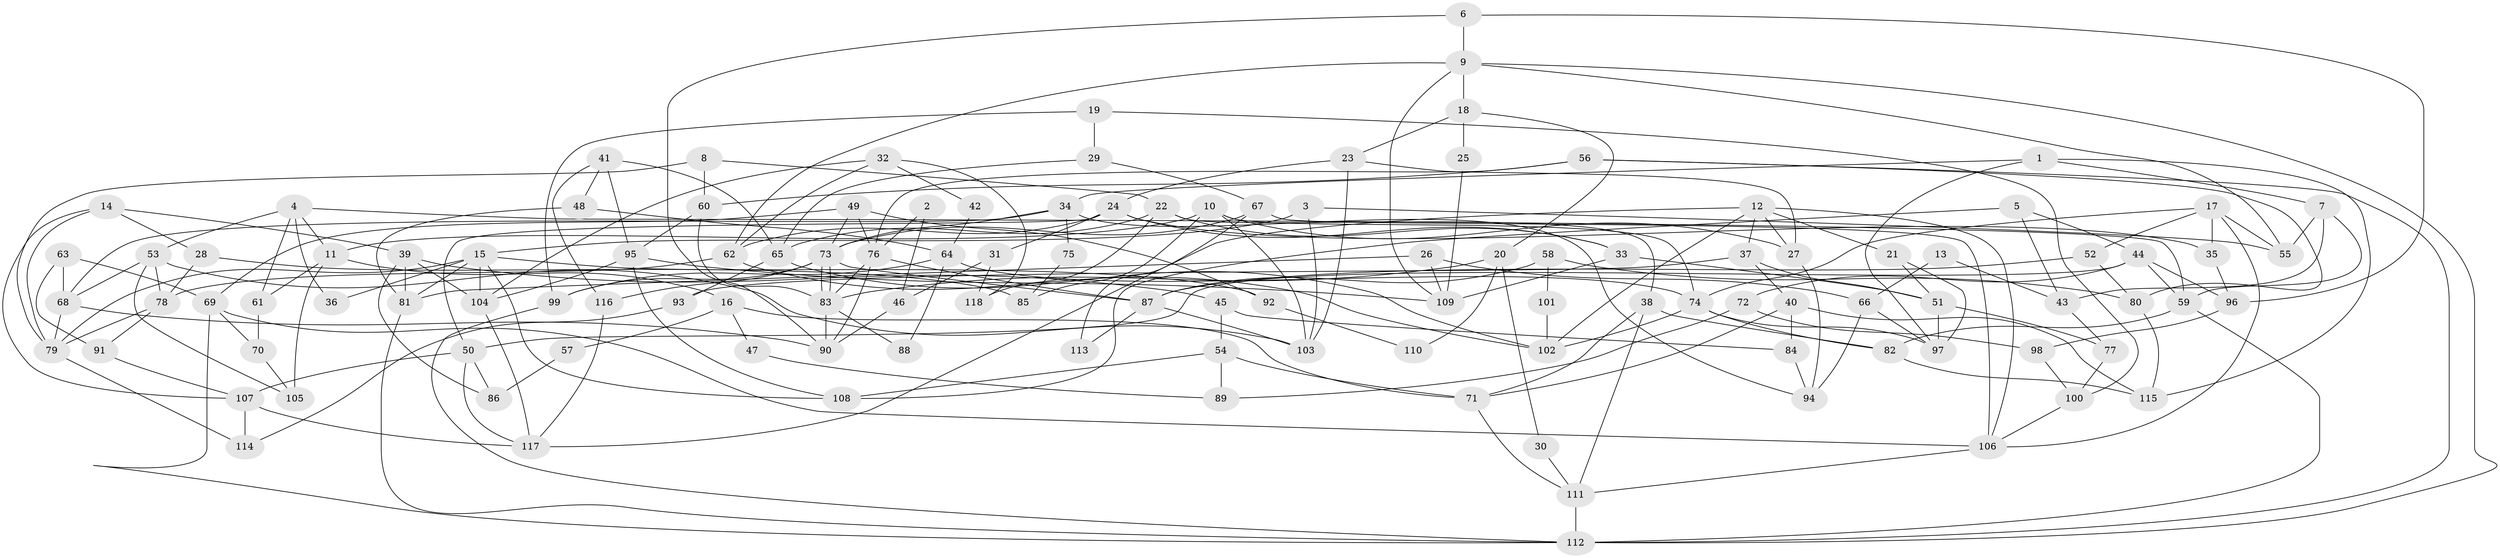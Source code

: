 // coarse degree distribution, {4: 0.2236842105263158, 3: 0.2631578947368421, 8: 0.09210526315789473, 5: 0.13157894736842105, 6: 0.07894736842105263, 7: 0.11842105263157894, 9: 0.02631578947368421, 2: 0.039473684210526314, 10: 0.013157894736842105, 11: 0.013157894736842105}
// Generated by graph-tools (version 1.1) at 2025/41/03/06/25 10:41:52]
// undirected, 118 vertices, 236 edges
graph export_dot {
graph [start="1"]
  node [color=gray90,style=filled];
  1;
  2;
  3;
  4;
  5;
  6;
  7;
  8;
  9;
  10;
  11;
  12;
  13;
  14;
  15;
  16;
  17;
  18;
  19;
  20;
  21;
  22;
  23;
  24;
  25;
  26;
  27;
  28;
  29;
  30;
  31;
  32;
  33;
  34;
  35;
  36;
  37;
  38;
  39;
  40;
  41;
  42;
  43;
  44;
  45;
  46;
  47;
  48;
  49;
  50;
  51;
  52;
  53;
  54;
  55;
  56;
  57;
  58;
  59;
  60;
  61;
  62;
  63;
  64;
  65;
  66;
  67;
  68;
  69;
  70;
  71;
  72;
  73;
  74;
  75;
  76;
  77;
  78;
  79;
  80;
  81;
  82;
  83;
  84;
  85;
  86;
  87;
  88;
  89;
  90;
  91;
  92;
  93;
  94;
  95;
  96;
  97;
  98;
  99;
  100;
  101;
  102;
  103;
  104;
  105;
  106;
  107;
  108;
  109;
  110;
  111;
  112;
  113;
  114;
  115;
  116;
  117;
  118;
  1 -- 7;
  1 -- 115;
  1 -- 34;
  1 -- 97;
  2 -- 76;
  2 -- 46;
  3 -- 103;
  3 -- 55;
  3 -- 15;
  4 -- 59;
  4 -- 11;
  4 -- 36;
  4 -- 53;
  4 -- 61;
  5 -- 43;
  5 -- 44;
  5 -- 108;
  6 -- 90;
  6 -- 9;
  6 -- 96;
  7 -- 55;
  7 -- 59;
  7 -- 43;
  8 -- 79;
  8 -- 22;
  8 -- 60;
  9 -- 62;
  9 -- 112;
  9 -- 18;
  9 -- 55;
  9 -- 109;
  10 -- 103;
  10 -- 74;
  10 -- 11;
  10 -- 27;
  10 -- 85;
  11 -- 61;
  11 -- 16;
  11 -- 105;
  12 -- 106;
  12 -- 27;
  12 -- 21;
  12 -- 37;
  12 -- 102;
  12 -- 117;
  13 -- 43;
  13 -- 66;
  14 -- 39;
  14 -- 107;
  14 -- 28;
  14 -- 79;
  15 -- 108;
  15 -- 36;
  15 -- 79;
  15 -- 81;
  15 -- 92;
  15 -- 104;
  16 -- 71;
  16 -- 47;
  16 -- 57;
  17 -- 35;
  17 -- 74;
  17 -- 52;
  17 -- 55;
  17 -- 106;
  18 -- 23;
  18 -- 20;
  18 -- 25;
  19 -- 29;
  19 -- 99;
  19 -- 100;
  20 -- 83;
  20 -- 30;
  20 -- 110;
  21 -- 97;
  21 -- 51;
  22 -- 65;
  22 -- 33;
  22 -- 38;
  22 -- 118;
  23 -- 27;
  23 -- 103;
  23 -- 24;
  24 -- 62;
  24 -- 31;
  24 -- 33;
  24 -- 35;
  24 -- 50;
  25 -- 109;
  26 -- 109;
  26 -- 81;
  26 -- 66;
  27 -- 94;
  28 -- 78;
  28 -- 85;
  29 -- 67;
  29 -- 65;
  30 -- 111;
  31 -- 118;
  31 -- 46;
  32 -- 62;
  32 -- 104;
  32 -- 42;
  32 -- 118;
  33 -- 109;
  33 -- 51;
  34 -- 68;
  34 -- 73;
  34 -- 75;
  34 -- 94;
  35 -- 96;
  37 -- 51;
  37 -- 40;
  37 -- 93;
  38 -- 71;
  38 -- 82;
  38 -- 111;
  39 -- 104;
  39 -- 81;
  39 -- 45;
  39 -- 86;
  40 -- 71;
  40 -- 84;
  40 -- 115;
  41 -- 65;
  41 -- 48;
  41 -- 95;
  41 -- 116;
  42 -- 64;
  43 -- 77;
  44 -- 59;
  44 -- 50;
  44 -- 72;
  44 -- 96;
  45 -- 84;
  45 -- 54;
  46 -- 90;
  47 -- 89;
  48 -- 81;
  48 -- 64;
  49 -- 73;
  49 -- 76;
  49 -- 69;
  49 -- 92;
  50 -- 117;
  50 -- 86;
  50 -- 107;
  51 -- 77;
  51 -- 97;
  52 -- 87;
  52 -- 80;
  53 -- 78;
  53 -- 68;
  53 -- 103;
  53 -- 105;
  54 -- 108;
  54 -- 71;
  54 -- 89;
  56 -- 60;
  56 -- 76;
  56 -- 80;
  56 -- 112;
  57 -- 86;
  58 -- 80;
  58 -- 87;
  58 -- 101;
  59 -- 112;
  59 -- 82;
  60 -- 95;
  60 -- 83;
  61 -- 70;
  62 -- 78;
  62 -- 102;
  63 -- 69;
  63 -- 68;
  63 -- 91;
  64 -- 74;
  64 -- 99;
  64 -- 88;
  65 -- 102;
  65 -- 93;
  66 -- 97;
  66 -- 94;
  67 -- 73;
  67 -- 106;
  67 -- 113;
  68 -- 79;
  68 -- 90;
  69 -- 112;
  69 -- 70;
  69 -- 106;
  70 -- 105;
  71 -- 111;
  72 -- 98;
  72 -- 89;
  73 -- 83;
  73 -- 83;
  73 -- 87;
  73 -- 99;
  73 -- 116;
  74 -- 97;
  74 -- 82;
  74 -- 102;
  75 -- 85;
  76 -- 90;
  76 -- 83;
  76 -- 87;
  77 -- 100;
  78 -- 79;
  78 -- 91;
  79 -- 114;
  80 -- 115;
  81 -- 112;
  82 -- 115;
  83 -- 88;
  83 -- 90;
  84 -- 94;
  87 -- 103;
  87 -- 113;
  91 -- 107;
  92 -- 110;
  93 -- 114;
  95 -- 104;
  95 -- 108;
  95 -- 109;
  96 -- 98;
  98 -- 100;
  99 -- 112;
  100 -- 106;
  101 -- 102;
  104 -- 117;
  106 -- 111;
  107 -- 117;
  107 -- 114;
  111 -- 112;
  116 -- 117;
}
